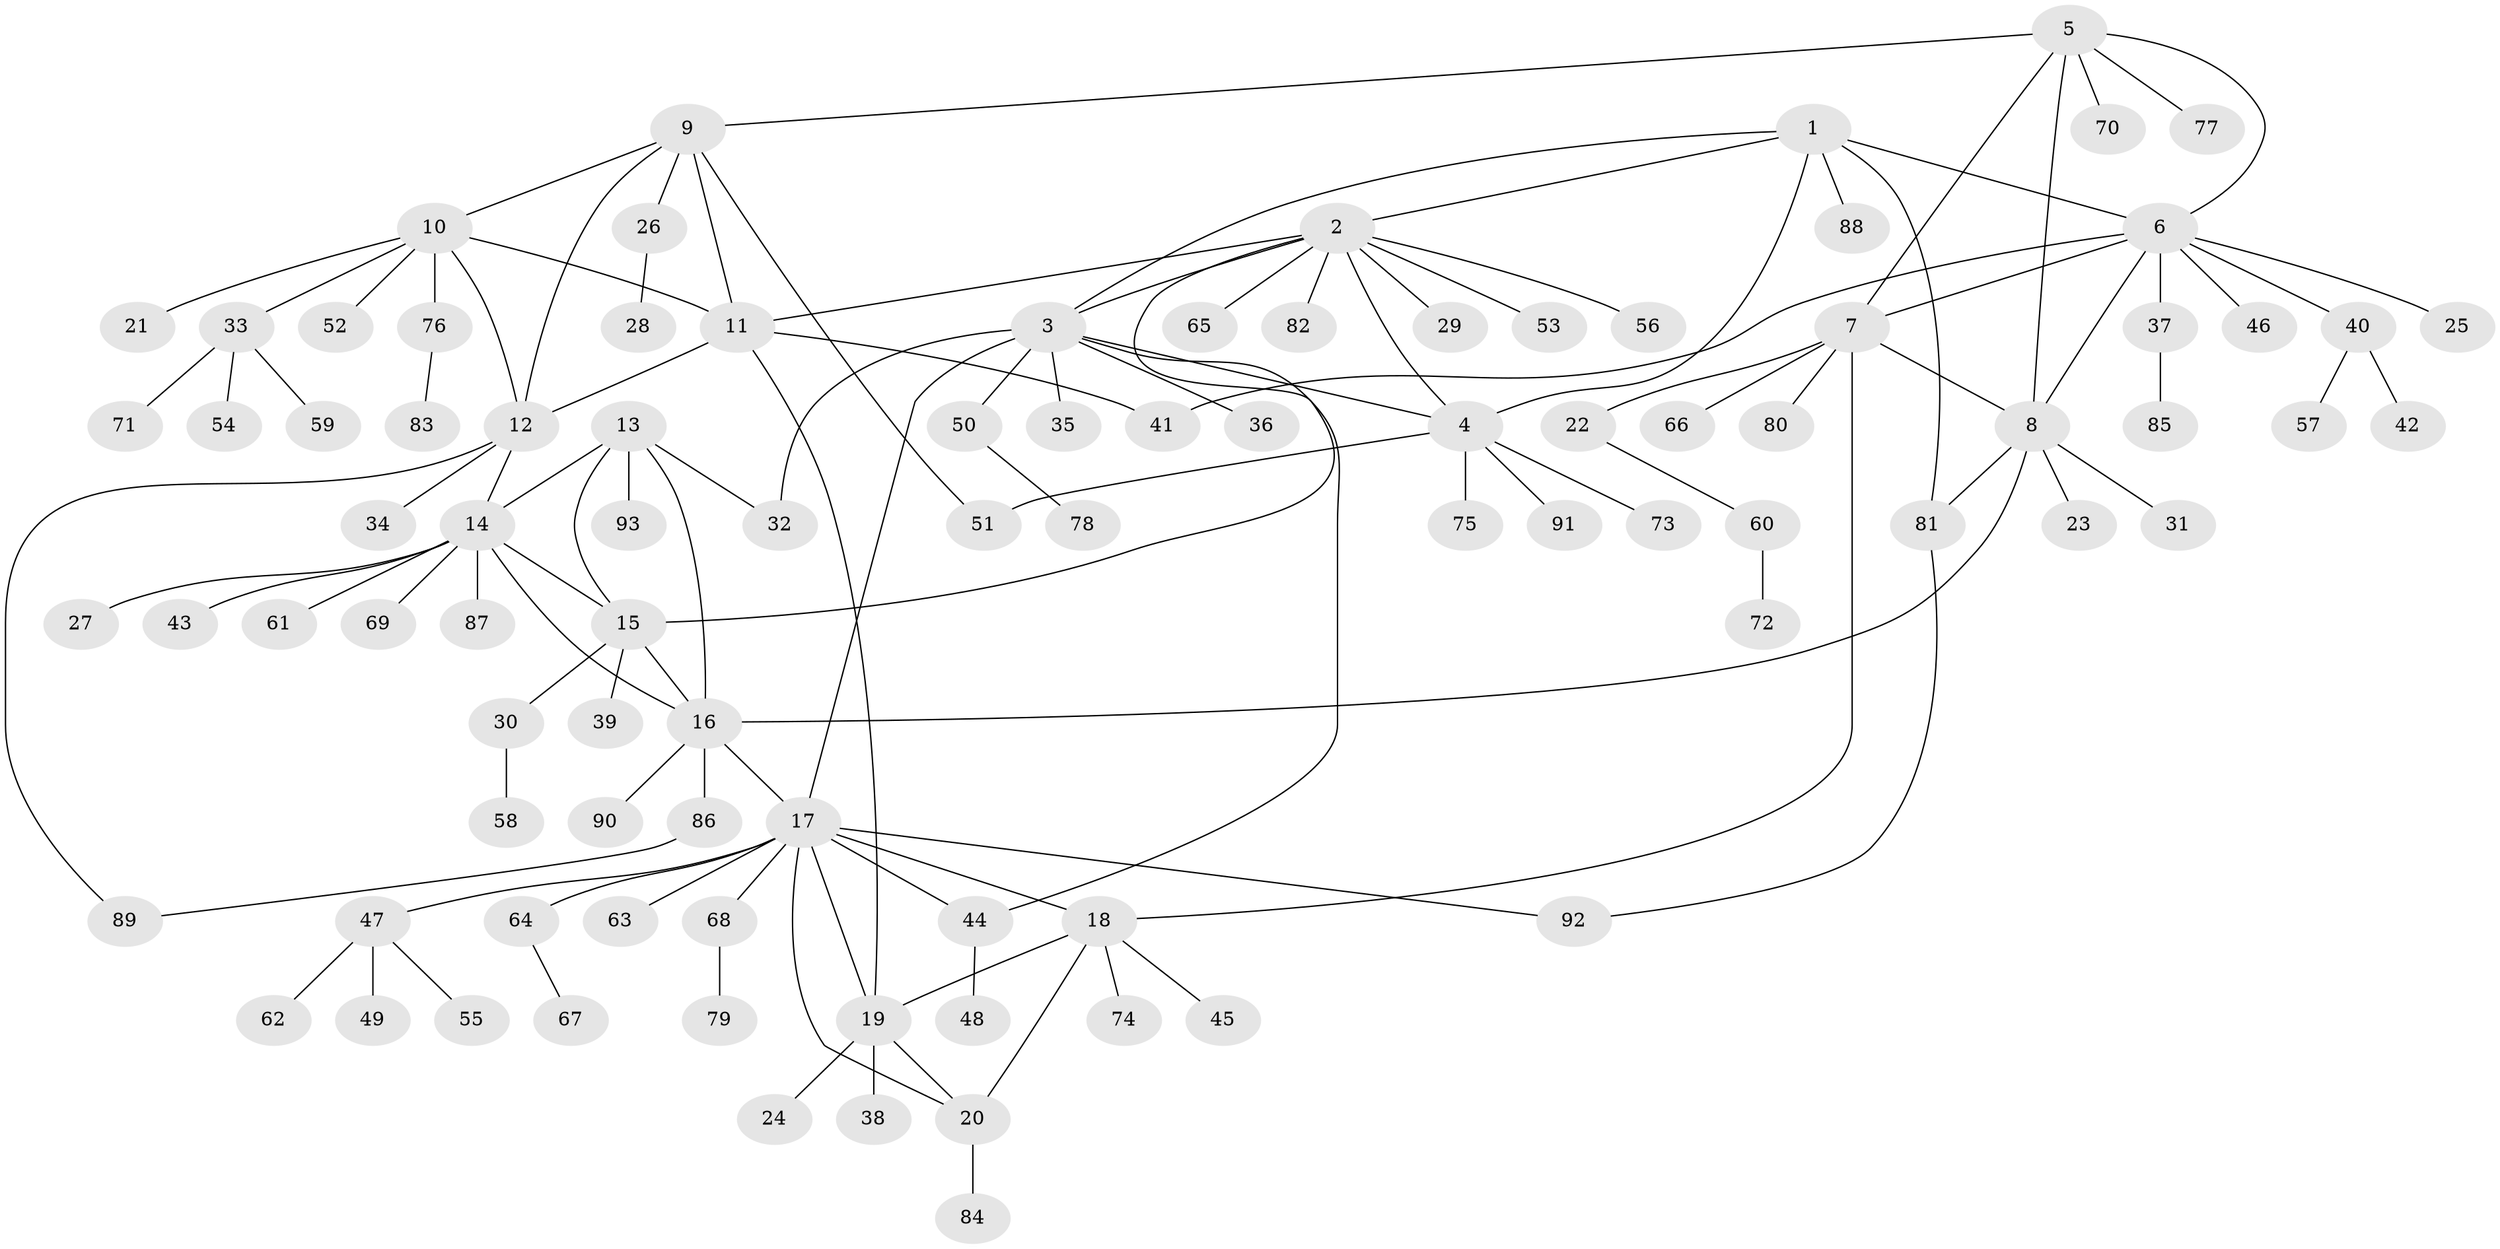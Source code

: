 // coarse degree distribution, {13: 0.015384615384615385, 8: 0.06153846153846154, 11: 0.03076923076923077, 7: 0.015384615384615385, 6: 0.015384615384615385, 3: 0.03076923076923077, 1: 0.7384615384615385, 2: 0.07692307692307693, 10: 0.015384615384615385}
// Generated by graph-tools (version 1.1) at 2025/57/03/04/25 21:57:29]
// undirected, 93 vertices, 120 edges
graph export_dot {
graph [start="1"]
  node [color=gray90,style=filled];
  1;
  2;
  3;
  4;
  5;
  6;
  7;
  8;
  9;
  10;
  11;
  12;
  13;
  14;
  15;
  16;
  17;
  18;
  19;
  20;
  21;
  22;
  23;
  24;
  25;
  26;
  27;
  28;
  29;
  30;
  31;
  32;
  33;
  34;
  35;
  36;
  37;
  38;
  39;
  40;
  41;
  42;
  43;
  44;
  45;
  46;
  47;
  48;
  49;
  50;
  51;
  52;
  53;
  54;
  55;
  56;
  57;
  58;
  59;
  60;
  61;
  62;
  63;
  64;
  65;
  66;
  67;
  68;
  69;
  70;
  71;
  72;
  73;
  74;
  75;
  76;
  77;
  78;
  79;
  80;
  81;
  82;
  83;
  84;
  85;
  86;
  87;
  88;
  89;
  90;
  91;
  92;
  93;
  1 -- 2;
  1 -- 3;
  1 -- 4;
  1 -- 6;
  1 -- 81;
  1 -- 88;
  2 -- 3;
  2 -- 4;
  2 -- 11;
  2 -- 15;
  2 -- 29;
  2 -- 53;
  2 -- 56;
  2 -- 65;
  2 -- 82;
  3 -- 4;
  3 -- 17;
  3 -- 32;
  3 -- 35;
  3 -- 36;
  3 -- 44;
  3 -- 50;
  4 -- 51;
  4 -- 73;
  4 -- 75;
  4 -- 91;
  5 -- 6;
  5 -- 7;
  5 -- 8;
  5 -- 9;
  5 -- 70;
  5 -- 77;
  6 -- 7;
  6 -- 8;
  6 -- 25;
  6 -- 37;
  6 -- 40;
  6 -- 41;
  6 -- 46;
  7 -- 8;
  7 -- 18;
  7 -- 22;
  7 -- 66;
  7 -- 80;
  8 -- 16;
  8 -- 23;
  8 -- 31;
  8 -- 81;
  9 -- 10;
  9 -- 11;
  9 -- 12;
  9 -- 26;
  9 -- 51;
  10 -- 11;
  10 -- 12;
  10 -- 21;
  10 -- 33;
  10 -- 52;
  10 -- 76;
  11 -- 12;
  11 -- 19;
  11 -- 41;
  12 -- 14;
  12 -- 34;
  12 -- 89;
  13 -- 14;
  13 -- 15;
  13 -- 16;
  13 -- 32;
  13 -- 93;
  14 -- 15;
  14 -- 16;
  14 -- 27;
  14 -- 43;
  14 -- 61;
  14 -- 69;
  14 -- 87;
  15 -- 16;
  15 -- 30;
  15 -- 39;
  16 -- 17;
  16 -- 86;
  16 -- 90;
  17 -- 18;
  17 -- 19;
  17 -- 20;
  17 -- 44;
  17 -- 47;
  17 -- 63;
  17 -- 64;
  17 -- 68;
  17 -- 92;
  18 -- 19;
  18 -- 20;
  18 -- 45;
  18 -- 74;
  19 -- 20;
  19 -- 24;
  19 -- 38;
  20 -- 84;
  22 -- 60;
  26 -- 28;
  30 -- 58;
  33 -- 54;
  33 -- 59;
  33 -- 71;
  37 -- 85;
  40 -- 42;
  40 -- 57;
  44 -- 48;
  47 -- 49;
  47 -- 55;
  47 -- 62;
  50 -- 78;
  60 -- 72;
  64 -- 67;
  68 -- 79;
  76 -- 83;
  81 -- 92;
  86 -- 89;
}
